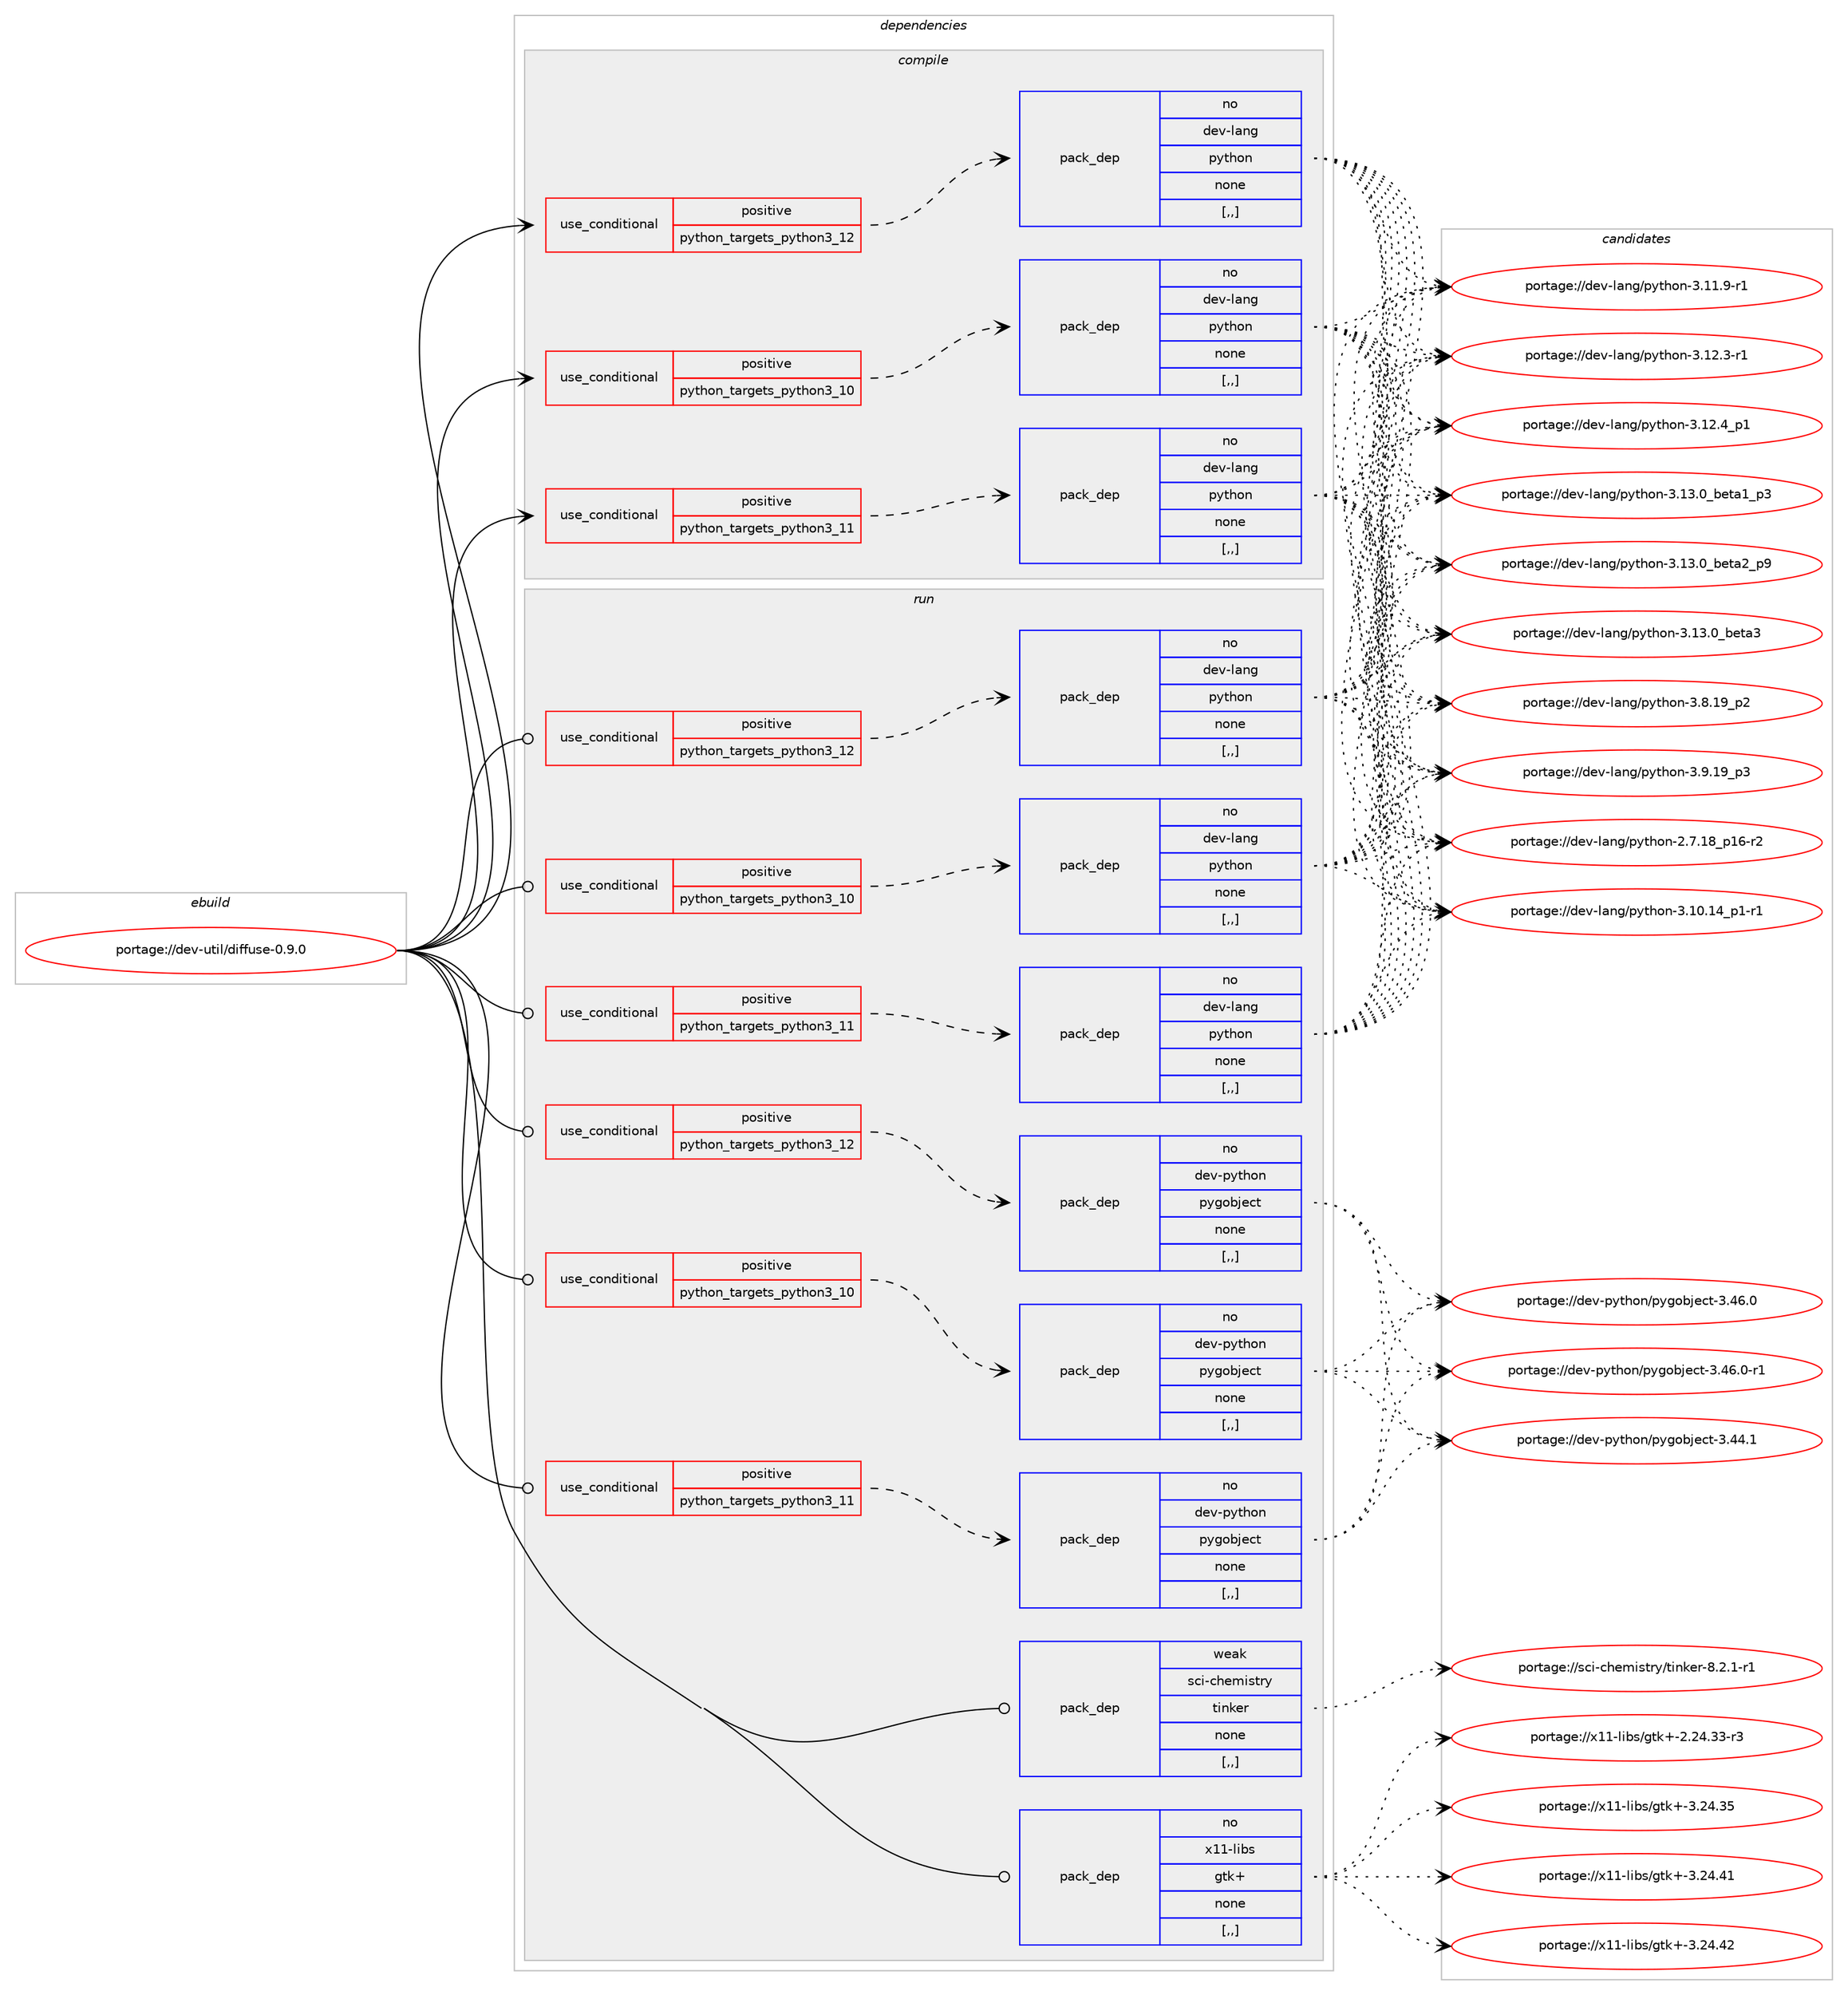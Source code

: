 digraph prolog {

# *************
# Graph options
# *************

newrank=true;
concentrate=true;
compound=true;
graph [rankdir=LR,fontname=Helvetica,fontsize=10,ranksep=1.5];#, ranksep=2.5, nodesep=0.2];
edge  [arrowhead=vee];
node  [fontname=Helvetica,fontsize=10];

# **********
# The ebuild
# **********

subgraph cluster_leftcol {
color=gray;
rank=same;
label=<<i>ebuild</i>>;
id [label="portage://dev-util/diffuse-0.9.0", color=red, width=4, href="../dev-util/diffuse-0.9.0.svg"];
}

# ****************
# The dependencies
# ****************

subgraph cluster_midcol {
color=gray;
label=<<i>dependencies</i>>;
subgraph cluster_compile {
fillcolor="#eeeeee";
style=filled;
label=<<i>compile</i>>;
subgraph cond58969 {
dependency209900 [label=<<TABLE BORDER="0" CELLBORDER="1" CELLSPACING="0" CELLPADDING="4"><TR><TD ROWSPAN="3" CELLPADDING="10">use_conditional</TD></TR><TR><TD>positive</TD></TR><TR><TD>python_targets_python3_10</TD></TR></TABLE>>, shape=none, color=red];
subgraph pack149542 {
dependency209901 [label=<<TABLE BORDER="0" CELLBORDER="1" CELLSPACING="0" CELLPADDING="4" WIDTH="220"><TR><TD ROWSPAN="6" CELLPADDING="30">pack_dep</TD></TR><TR><TD WIDTH="110">no</TD></TR><TR><TD>dev-lang</TD></TR><TR><TD>python</TD></TR><TR><TD>none</TD></TR><TR><TD>[,,]</TD></TR></TABLE>>, shape=none, color=blue];
}
dependency209900:e -> dependency209901:w [weight=20,style="dashed",arrowhead="vee"];
}
id:e -> dependency209900:w [weight=20,style="solid",arrowhead="vee"];
subgraph cond58970 {
dependency209902 [label=<<TABLE BORDER="0" CELLBORDER="1" CELLSPACING="0" CELLPADDING="4"><TR><TD ROWSPAN="3" CELLPADDING="10">use_conditional</TD></TR><TR><TD>positive</TD></TR><TR><TD>python_targets_python3_11</TD></TR></TABLE>>, shape=none, color=red];
subgraph pack149543 {
dependency209903 [label=<<TABLE BORDER="0" CELLBORDER="1" CELLSPACING="0" CELLPADDING="4" WIDTH="220"><TR><TD ROWSPAN="6" CELLPADDING="30">pack_dep</TD></TR><TR><TD WIDTH="110">no</TD></TR><TR><TD>dev-lang</TD></TR><TR><TD>python</TD></TR><TR><TD>none</TD></TR><TR><TD>[,,]</TD></TR></TABLE>>, shape=none, color=blue];
}
dependency209902:e -> dependency209903:w [weight=20,style="dashed",arrowhead="vee"];
}
id:e -> dependency209902:w [weight=20,style="solid",arrowhead="vee"];
subgraph cond58971 {
dependency209904 [label=<<TABLE BORDER="0" CELLBORDER="1" CELLSPACING="0" CELLPADDING="4"><TR><TD ROWSPAN="3" CELLPADDING="10">use_conditional</TD></TR><TR><TD>positive</TD></TR><TR><TD>python_targets_python3_12</TD></TR></TABLE>>, shape=none, color=red];
subgraph pack149544 {
dependency209905 [label=<<TABLE BORDER="0" CELLBORDER="1" CELLSPACING="0" CELLPADDING="4" WIDTH="220"><TR><TD ROWSPAN="6" CELLPADDING="30">pack_dep</TD></TR><TR><TD WIDTH="110">no</TD></TR><TR><TD>dev-lang</TD></TR><TR><TD>python</TD></TR><TR><TD>none</TD></TR><TR><TD>[,,]</TD></TR></TABLE>>, shape=none, color=blue];
}
dependency209904:e -> dependency209905:w [weight=20,style="dashed",arrowhead="vee"];
}
id:e -> dependency209904:w [weight=20,style="solid",arrowhead="vee"];
}
subgraph cluster_compileandrun {
fillcolor="#eeeeee";
style=filled;
label=<<i>compile and run</i>>;
}
subgraph cluster_run {
fillcolor="#eeeeee";
style=filled;
label=<<i>run</i>>;
subgraph cond58972 {
dependency209906 [label=<<TABLE BORDER="0" CELLBORDER="1" CELLSPACING="0" CELLPADDING="4"><TR><TD ROWSPAN="3" CELLPADDING="10">use_conditional</TD></TR><TR><TD>positive</TD></TR><TR><TD>python_targets_python3_10</TD></TR></TABLE>>, shape=none, color=red];
subgraph pack149545 {
dependency209907 [label=<<TABLE BORDER="0" CELLBORDER="1" CELLSPACING="0" CELLPADDING="4" WIDTH="220"><TR><TD ROWSPAN="6" CELLPADDING="30">pack_dep</TD></TR><TR><TD WIDTH="110">no</TD></TR><TR><TD>dev-lang</TD></TR><TR><TD>python</TD></TR><TR><TD>none</TD></TR><TR><TD>[,,]</TD></TR></TABLE>>, shape=none, color=blue];
}
dependency209906:e -> dependency209907:w [weight=20,style="dashed",arrowhead="vee"];
}
id:e -> dependency209906:w [weight=20,style="solid",arrowhead="odot"];
subgraph cond58973 {
dependency209908 [label=<<TABLE BORDER="0" CELLBORDER="1" CELLSPACING="0" CELLPADDING="4"><TR><TD ROWSPAN="3" CELLPADDING="10">use_conditional</TD></TR><TR><TD>positive</TD></TR><TR><TD>python_targets_python3_10</TD></TR></TABLE>>, shape=none, color=red];
subgraph pack149546 {
dependency209909 [label=<<TABLE BORDER="0" CELLBORDER="1" CELLSPACING="0" CELLPADDING="4" WIDTH="220"><TR><TD ROWSPAN="6" CELLPADDING="30">pack_dep</TD></TR><TR><TD WIDTH="110">no</TD></TR><TR><TD>dev-python</TD></TR><TR><TD>pygobject</TD></TR><TR><TD>none</TD></TR><TR><TD>[,,]</TD></TR></TABLE>>, shape=none, color=blue];
}
dependency209908:e -> dependency209909:w [weight=20,style="dashed",arrowhead="vee"];
}
id:e -> dependency209908:w [weight=20,style="solid",arrowhead="odot"];
subgraph cond58974 {
dependency209910 [label=<<TABLE BORDER="0" CELLBORDER="1" CELLSPACING="0" CELLPADDING="4"><TR><TD ROWSPAN="3" CELLPADDING="10">use_conditional</TD></TR><TR><TD>positive</TD></TR><TR><TD>python_targets_python3_11</TD></TR></TABLE>>, shape=none, color=red];
subgraph pack149547 {
dependency209911 [label=<<TABLE BORDER="0" CELLBORDER="1" CELLSPACING="0" CELLPADDING="4" WIDTH="220"><TR><TD ROWSPAN="6" CELLPADDING="30">pack_dep</TD></TR><TR><TD WIDTH="110">no</TD></TR><TR><TD>dev-lang</TD></TR><TR><TD>python</TD></TR><TR><TD>none</TD></TR><TR><TD>[,,]</TD></TR></TABLE>>, shape=none, color=blue];
}
dependency209910:e -> dependency209911:w [weight=20,style="dashed",arrowhead="vee"];
}
id:e -> dependency209910:w [weight=20,style="solid",arrowhead="odot"];
subgraph cond58975 {
dependency209912 [label=<<TABLE BORDER="0" CELLBORDER="1" CELLSPACING="0" CELLPADDING="4"><TR><TD ROWSPAN="3" CELLPADDING="10">use_conditional</TD></TR><TR><TD>positive</TD></TR><TR><TD>python_targets_python3_11</TD></TR></TABLE>>, shape=none, color=red];
subgraph pack149548 {
dependency209913 [label=<<TABLE BORDER="0" CELLBORDER="1" CELLSPACING="0" CELLPADDING="4" WIDTH="220"><TR><TD ROWSPAN="6" CELLPADDING="30">pack_dep</TD></TR><TR><TD WIDTH="110">no</TD></TR><TR><TD>dev-python</TD></TR><TR><TD>pygobject</TD></TR><TR><TD>none</TD></TR><TR><TD>[,,]</TD></TR></TABLE>>, shape=none, color=blue];
}
dependency209912:e -> dependency209913:w [weight=20,style="dashed",arrowhead="vee"];
}
id:e -> dependency209912:w [weight=20,style="solid",arrowhead="odot"];
subgraph cond58976 {
dependency209914 [label=<<TABLE BORDER="0" CELLBORDER="1" CELLSPACING="0" CELLPADDING="4"><TR><TD ROWSPAN="3" CELLPADDING="10">use_conditional</TD></TR><TR><TD>positive</TD></TR><TR><TD>python_targets_python3_12</TD></TR></TABLE>>, shape=none, color=red];
subgraph pack149549 {
dependency209915 [label=<<TABLE BORDER="0" CELLBORDER="1" CELLSPACING="0" CELLPADDING="4" WIDTH="220"><TR><TD ROWSPAN="6" CELLPADDING="30">pack_dep</TD></TR><TR><TD WIDTH="110">no</TD></TR><TR><TD>dev-lang</TD></TR><TR><TD>python</TD></TR><TR><TD>none</TD></TR><TR><TD>[,,]</TD></TR></TABLE>>, shape=none, color=blue];
}
dependency209914:e -> dependency209915:w [weight=20,style="dashed",arrowhead="vee"];
}
id:e -> dependency209914:w [weight=20,style="solid",arrowhead="odot"];
subgraph cond58977 {
dependency209916 [label=<<TABLE BORDER="0" CELLBORDER="1" CELLSPACING="0" CELLPADDING="4"><TR><TD ROWSPAN="3" CELLPADDING="10">use_conditional</TD></TR><TR><TD>positive</TD></TR><TR><TD>python_targets_python3_12</TD></TR></TABLE>>, shape=none, color=red];
subgraph pack149550 {
dependency209917 [label=<<TABLE BORDER="0" CELLBORDER="1" CELLSPACING="0" CELLPADDING="4" WIDTH="220"><TR><TD ROWSPAN="6" CELLPADDING="30">pack_dep</TD></TR><TR><TD WIDTH="110">no</TD></TR><TR><TD>dev-python</TD></TR><TR><TD>pygobject</TD></TR><TR><TD>none</TD></TR><TR><TD>[,,]</TD></TR></TABLE>>, shape=none, color=blue];
}
dependency209916:e -> dependency209917:w [weight=20,style="dashed",arrowhead="vee"];
}
id:e -> dependency209916:w [weight=20,style="solid",arrowhead="odot"];
subgraph pack149551 {
dependency209918 [label=<<TABLE BORDER="0" CELLBORDER="1" CELLSPACING="0" CELLPADDING="4" WIDTH="220"><TR><TD ROWSPAN="6" CELLPADDING="30">pack_dep</TD></TR><TR><TD WIDTH="110">no</TD></TR><TR><TD>x11-libs</TD></TR><TR><TD>gtk+</TD></TR><TR><TD>none</TD></TR><TR><TD>[,,]</TD></TR></TABLE>>, shape=none, color=blue];
}
id:e -> dependency209918:w [weight=20,style="solid",arrowhead="odot"];
subgraph pack149552 {
dependency209919 [label=<<TABLE BORDER="0" CELLBORDER="1" CELLSPACING="0" CELLPADDING="4" WIDTH="220"><TR><TD ROWSPAN="6" CELLPADDING="30">pack_dep</TD></TR><TR><TD WIDTH="110">weak</TD></TR><TR><TD>sci-chemistry</TD></TR><TR><TD>tinker</TD></TR><TR><TD>none</TD></TR><TR><TD>[,,]</TD></TR></TABLE>>, shape=none, color=blue];
}
id:e -> dependency209919:w [weight=20,style="solid",arrowhead="odot"];
}
}

# **************
# The candidates
# **************

subgraph cluster_choices {
rank=same;
color=gray;
label=<<i>candidates</i>>;

subgraph choice149542 {
color=black;
nodesep=1;
choice100101118451089711010347112121116104111110455046554649569511249544511450 [label="portage://dev-lang/python-2.7.18_p16-r2", color=red, width=4,href="../dev-lang/python-2.7.18_p16-r2.svg"];
choice100101118451089711010347112121116104111110455146494846495295112494511449 [label="portage://dev-lang/python-3.10.14_p1-r1", color=red, width=4,href="../dev-lang/python-3.10.14_p1-r1.svg"];
choice100101118451089711010347112121116104111110455146494946574511449 [label="portage://dev-lang/python-3.11.9-r1", color=red, width=4,href="../dev-lang/python-3.11.9-r1.svg"];
choice100101118451089711010347112121116104111110455146495046514511449 [label="portage://dev-lang/python-3.12.3-r1", color=red, width=4,href="../dev-lang/python-3.12.3-r1.svg"];
choice100101118451089711010347112121116104111110455146495046529511249 [label="portage://dev-lang/python-3.12.4_p1", color=red, width=4,href="../dev-lang/python-3.12.4_p1.svg"];
choice10010111845108971101034711212111610411111045514649514648959810111697499511251 [label="portage://dev-lang/python-3.13.0_beta1_p3", color=red, width=4,href="../dev-lang/python-3.13.0_beta1_p3.svg"];
choice10010111845108971101034711212111610411111045514649514648959810111697509511257 [label="portage://dev-lang/python-3.13.0_beta2_p9", color=red, width=4,href="../dev-lang/python-3.13.0_beta2_p9.svg"];
choice1001011184510897110103471121211161041111104551464951464895981011169751 [label="portage://dev-lang/python-3.13.0_beta3", color=red, width=4,href="../dev-lang/python-3.13.0_beta3.svg"];
choice100101118451089711010347112121116104111110455146564649579511250 [label="portage://dev-lang/python-3.8.19_p2", color=red, width=4,href="../dev-lang/python-3.8.19_p2.svg"];
choice100101118451089711010347112121116104111110455146574649579511251 [label="portage://dev-lang/python-3.9.19_p3", color=red, width=4,href="../dev-lang/python-3.9.19_p3.svg"];
dependency209901:e -> choice100101118451089711010347112121116104111110455046554649569511249544511450:w [style=dotted,weight="100"];
dependency209901:e -> choice100101118451089711010347112121116104111110455146494846495295112494511449:w [style=dotted,weight="100"];
dependency209901:e -> choice100101118451089711010347112121116104111110455146494946574511449:w [style=dotted,weight="100"];
dependency209901:e -> choice100101118451089711010347112121116104111110455146495046514511449:w [style=dotted,weight="100"];
dependency209901:e -> choice100101118451089711010347112121116104111110455146495046529511249:w [style=dotted,weight="100"];
dependency209901:e -> choice10010111845108971101034711212111610411111045514649514648959810111697499511251:w [style=dotted,weight="100"];
dependency209901:e -> choice10010111845108971101034711212111610411111045514649514648959810111697509511257:w [style=dotted,weight="100"];
dependency209901:e -> choice1001011184510897110103471121211161041111104551464951464895981011169751:w [style=dotted,weight="100"];
dependency209901:e -> choice100101118451089711010347112121116104111110455146564649579511250:w [style=dotted,weight="100"];
dependency209901:e -> choice100101118451089711010347112121116104111110455146574649579511251:w [style=dotted,weight="100"];
}
subgraph choice149543 {
color=black;
nodesep=1;
choice100101118451089711010347112121116104111110455046554649569511249544511450 [label="portage://dev-lang/python-2.7.18_p16-r2", color=red, width=4,href="../dev-lang/python-2.7.18_p16-r2.svg"];
choice100101118451089711010347112121116104111110455146494846495295112494511449 [label="portage://dev-lang/python-3.10.14_p1-r1", color=red, width=4,href="../dev-lang/python-3.10.14_p1-r1.svg"];
choice100101118451089711010347112121116104111110455146494946574511449 [label="portage://dev-lang/python-3.11.9-r1", color=red, width=4,href="../dev-lang/python-3.11.9-r1.svg"];
choice100101118451089711010347112121116104111110455146495046514511449 [label="portage://dev-lang/python-3.12.3-r1", color=red, width=4,href="../dev-lang/python-3.12.3-r1.svg"];
choice100101118451089711010347112121116104111110455146495046529511249 [label="portage://dev-lang/python-3.12.4_p1", color=red, width=4,href="../dev-lang/python-3.12.4_p1.svg"];
choice10010111845108971101034711212111610411111045514649514648959810111697499511251 [label="portage://dev-lang/python-3.13.0_beta1_p3", color=red, width=4,href="../dev-lang/python-3.13.0_beta1_p3.svg"];
choice10010111845108971101034711212111610411111045514649514648959810111697509511257 [label="portage://dev-lang/python-3.13.0_beta2_p9", color=red, width=4,href="../dev-lang/python-3.13.0_beta2_p9.svg"];
choice1001011184510897110103471121211161041111104551464951464895981011169751 [label="portage://dev-lang/python-3.13.0_beta3", color=red, width=4,href="../dev-lang/python-3.13.0_beta3.svg"];
choice100101118451089711010347112121116104111110455146564649579511250 [label="portage://dev-lang/python-3.8.19_p2", color=red, width=4,href="../dev-lang/python-3.8.19_p2.svg"];
choice100101118451089711010347112121116104111110455146574649579511251 [label="portage://dev-lang/python-3.9.19_p3", color=red, width=4,href="../dev-lang/python-3.9.19_p3.svg"];
dependency209903:e -> choice100101118451089711010347112121116104111110455046554649569511249544511450:w [style=dotted,weight="100"];
dependency209903:e -> choice100101118451089711010347112121116104111110455146494846495295112494511449:w [style=dotted,weight="100"];
dependency209903:e -> choice100101118451089711010347112121116104111110455146494946574511449:w [style=dotted,weight="100"];
dependency209903:e -> choice100101118451089711010347112121116104111110455146495046514511449:w [style=dotted,weight="100"];
dependency209903:e -> choice100101118451089711010347112121116104111110455146495046529511249:w [style=dotted,weight="100"];
dependency209903:e -> choice10010111845108971101034711212111610411111045514649514648959810111697499511251:w [style=dotted,weight="100"];
dependency209903:e -> choice10010111845108971101034711212111610411111045514649514648959810111697509511257:w [style=dotted,weight="100"];
dependency209903:e -> choice1001011184510897110103471121211161041111104551464951464895981011169751:w [style=dotted,weight="100"];
dependency209903:e -> choice100101118451089711010347112121116104111110455146564649579511250:w [style=dotted,weight="100"];
dependency209903:e -> choice100101118451089711010347112121116104111110455146574649579511251:w [style=dotted,weight="100"];
}
subgraph choice149544 {
color=black;
nodesep=1;
choice100101118451089711010347112121116104111110455046554649569511249544511450 [label="portage://dev-lang/python-2.7.18_p16-r2", color=red, width=4,href="../dev-lang/python-2.7.18_p16-r2.svg"];
choice100101118451089711010347112121116104111110455146494846495295112494511449 [label="portage://dev-lang/python-3.10.14_p1-r1", color=red, width=4,href="../dev-lang/python-3.10.14_p1-r1.svg"];
choice100101118451089711010347112121116104111110455146494946574511449 [label="portage://dev-lang/python-3.11.9-r1", color=red, width=4,href="../dev-lang/python-3.11.9-r1.svg"];
choice100101118451089711010347112121116104111110455146495046514511449 [label="portage://dev-lang/python-3.12.3-r1", color=red, width=4,href="../dev-lang/python-3.12.3-r1.svg"];
choice100101118451089711010347112121116104111110455146495046529511249 [label="portage://dev-lang/python-3.12.4_p1", color=red, width=4,href="../dev-lang/python-3.12.4_p1.svg"];
choice10010111845108971101034711212111610411111045514649514648959810111697499511251 [label="portage://dev-lang/python-3.13.0_beta1_p3", color=red, width=4,href="../dev-lang/python-3.13.0_beta1_p3.svg"];
choice10010111845108971101034711212111610411111045514649514648959810111697509511257 [label="portage://dev-lang/python-3.13.0_beta2_p9", color=red, width=4,href="../dev-lang/python-3.13.0_beta2_p9.svg"];
choice1001011184510897110103471121211161041111104551464951464895981011169751 [label="portage://dev-lang/python-3.13.0_beta3", color=red, width=4,href="../dev-lang/python-3.13.0_beta3.svg"];
choice100101118451089711010347112121116104111110455146564649579511250 [label="portage://dev-lang/python-3.8.19_p2", color=red, width=4,href="../dev-lang/python-3.8.19_p2.svg"];
choice100101118451089711010347112121116104111110455146574649579511251 [label="portage://dev-lang/python-3.9.19_p3", color=red, width=4,href="../dev-lang/python-3.9.19_p3.svg"];
dependency209905:e -> choice100101118451089711010347112121116104111110455046554649569511249544511450:w [style=dotted,weight="100"];
dependency209905:e -> choice100101118451089711010347112121116104111110455146494846495295112494511449:w [style=dotted,weight="100"];
dependency209905:e -> choice100101118451089711010347112121116104111110455146494946574511449:w [style=dotted,weight="100"];
dependency209905:e -> choice100101118451089711010347112121116104111110455146495046514511449:w [style=dotted,weight="100"];
dependency209905:e -> choice100101118451089711010347112121116104111110455146495046529511249:w [style=dotted,weight="100"];
dependency209905:e -> choice10010111845108971101034711212111610411111045514649514648959810111697499511251:w [style=dotted,weight="100"];
dependency209905:e -> choice10010111845108971101034711212111610411111045514649514648959810111697509511257:w [style=dotted,weight="100"];
dependency209905:e -> choice1001011184510897110103471121211161041111104551464951464895981011169751:w [style=dotted,weight="100"];
dependency209905:e -> choice100101118451089711010347112121116104111110455146564649579511250:w [style=dotted,weight="100"];
dependency209905:e -> choice100101118451089711010347112121116104111110455146574649579511251:w [style=dotted,weight="100"];
}
subgraph choice149545 {
color=black;
nodesep=1;
choice100101118451089711010347112121116104111110455046554649569511249544511450 [label="portage://dev-lang/python-2.7.18_p16-r2", color=red, width=4,href="../dev-lang/python-2.7.18_p16-r2.svg"];
choice100101118451089711010347112121116104111110455146494846495295112494511449 [label="portage://dev-lang/python-3.10.14_p1-r1", color=red, width=4,href="../dev-lang/python-3.10.14_p1-r1.svg"];
choice100101118451089711010347112121116104111110455146494946574511449 [label="portage://dev-lang/python-3.11.9-r1", color=red, width=4,href="../dev-lang/python-3.11.9-r1.svg"];
choice100101118451089711010347112121116104111110455146495046514511449 [label="portage://dev-lang/python-3.12.3-r1", color=red, width=4,href="../dev-lang/python-3.12.3-r1.svg"];
choice100101118451089711010347112121116104111110455146495046529511249 [label="portage://dev-lang/python-3.12.4_p1", color=red, width=4,href="../dev-lang/python-3.12.4_p1.svg"];
choice10010111845108971101034711212111610411111045514649514648959810111697499511251 [label="portage://dev-lang/python-3.13.0_beta1_p3", color=red, width=4,href="../dev-lang/python-3.13.0_beta1_p3.svg"];
choice10010111845108971101034711212111610411111045514649514648959810111697509511257 [label="portage://dev-lang/python-3.13.0_beta2_p9", color=red, width=4,href="../dev-lang/python-3.13.0_beta2_p9.svg"];
choice1001011184510897110103471121211161041111104551464951464895981011169751 [label="portage://dev-lang/python-3.13.0_beta3", color=red, width=4,href="../dev-lang/python-3.13.0_beta3.svg"];
choice100101118451089711010347112121116104111110455146564649579511250 [label="portage://dev-lang/python-3.8.19_p2", color=red, width=4,href="../dev-lang/python-3.8.19_p2.svg"];
choice100101118451089711010347112121116104111110455146574649579511251 [label="portage://dev-lang/python-3.9.19_p3", color=red, width=4,href="../dev-lang/python-3.9.19_p3.svg"];
dependency209907:e -> choice100101118451089711010347112121116104111110455046554649569511249544511450:w [style=dotted,weight="100"];
dependency209907:e -> choice100101118451089711010347112121116104111110455146494846495295112494511449:w [style=dotted,weight="100"];
dependency209907:e -> choice100101118451089711010347112121116104111110455146494946574511449:w [style=dotted,weight="100"];
dependency209907:e -> choice100101118451089711010347112121116104111110455146495046514511449:w [style=dotted,weight="100"];
dependency209907:e -> choice100101118451089711010347112121116104111110455146495046529511249:w [style=dotted,weight="100"];
dependency209907:e -> choice10010111845108971101034711212111610411111045514649514648959810111697499511251:w [style=dotted,weight="100"];
dependency209907:e -> choice10010111845108971101034711212111610411111045514649514648959810111697509511257:w [style=dotted,weight="100"];
dependency209907:e -> choice1001011184510897110103471121211161041111104551464951464895981011169751:w [style=dotted,weight="100"];
dependency209907:e -> choice100101118451089711010347112121116104111110455146564649579511250:w [style=dotted,weight="100"];
dependency209907:e -> choice100101118451089711010347112121116104111110455146574649579511251:w [style=dotted,weight="100"];
}
subgraph choice149546 {
color=black;
nodesep=1;
choice1001011184511212111610411111047112121103111981061019911645514652524649 [label="portage://dev-python/pygobject-3.44.1", color=red, width=4,href="../dev-python/pygobject-3.44.1.svg"];
choice1001011184511212111610411111047112121103111981061019911645514652544648 [label="portage://dev-python/pygobject-3.46.0", color=red, width=4,href="../dev-python/pygobject-3.46.0.svg"];
choice10010111845112121116104111110471121211031119810610199116455146525446484511449 [label="portage://dev-python/pygobject-3.46.0-r1", color=red, width=4,href="../dev-python/pygobject-3.46.0-r1.svg"];
dependency209909:e -> choice1001011184511212111610411111047112121103111981061019911645514652524649:w [style=dotted,weight="100"];
dependency209909:e -> choice1001011184511212111610411111047112121103111981061019911645514652544648:w [style=dotted,weight="100"];
dependency209909:e -> choice10010111845112121116104111110471121211031119810610199116455146525446484511449:w [style=dotted,weight="100"];
}
subgraph choice149547 {
color=black;
nodesep=1;
choice100101118451089711010347112121116104111110455046554649569511249544511450 [label="portage://dev-lang/python-2.7.18_p16-r2", color=red, width=4,href="../dev-lang/python-2.7.18_p16-r2.svg"];
choice100101118451089711010347112121116104111110455146494846495295112494511449 [label="portage://dev-lang/python-3.10.14_p1-r1", color=red, width=4,href="../dev-lang/python-3.10.14_p1-r1.svg"];
choice100101118451089711010347112121116104111110455146494946574511449 [label="portage://dev-lang/python-3.11.9-r1", color=red, width=4,href="../dev-lang/python-3.11.9-r1.svg"];
choice100101118451089711010347112121116104111110455146495046514511449 [label="portage://dev-lang/python-3.12.3-r1", color=red, width=4,href="../dev-lang/python-3.12.3-r1.svg"];
choice100101118451089711010347112121116104111110455146495046529511249 [label="portage://dev-lang/python-3.12.4_p1", color=red, width=4,href="../dev-lang/python-3.12.4_p1.svg"];
choice10010111845108971101034711212111610411111045514649514648959810111697499511251 [label="portage://dev-lang/python-3.13.0_beta1_p3", color=red, width=4,href="../dev-lang/python-3.13.0_beta1_p3.svg"];
choice10010111845108971101034711212111610411111045514649514648959810111697509511257 [label="portage://dev-lang/python-3.13.0_beta2_p9", color=red, width=4,href="../dev-lang/python-3.13.0_beta2_p9.svg"];
choice1001011184510897110103471121211161041111104551464951464895981011169751 [label="portage://dev-lang/python-3.13.0_beta3", color=red, width=4,href="../dev-lang/python-3.13.0_beta3.svg"];
choice100101118451089711010347112121116104111110455146564649579511250 [label="portage://dev-lang/python-3.8.19_p2", color=red, width=4,href="../dev-lang/python-3.8.19_p2.svg"];
choice100101118451089711010347112121116104111110455146574649579511251 [label="portage://dev-lang/python-3.9.19_p3", color=red, width=4,href="../dev-lang/python-3.9.19_p3.svg"];
dependency209911:e -> choice100101118451089711010347112121116104111110455046554649569511249544511450:w [style=dotted,weight="100"];
dependency209911:e -> choice100101118451089711010347112121116104111110455146494846495295112494511449:w [style=dotted,weight="100"];
dependency209911:e -> choice100101118451089711010347112121116104111110455146494946574511449:w [style=dotted,weight="100"];
dependency209911:e -> choice100101118451089711010347112121116104111110455146495046514511449:w [style=dotted,weight="100"];
dependency209911:e -> choice100101118451089711010347112121116104111110455146495046529511249:w [style=dotted,weight="100"];
dependency209911:e -> choice10010111845108971101034711212111610411111045514649514648959810111697499511251:w [style=dotted,weight="100"];
dependency209911:e -> choice10010111845108971101034711212111610411111045514649514648959810111697509511257:w [style=dotted,weight="100"];
dependency209911:e -> choice1001011184510897110103471121211161041111104551464951464895981011169751:w [style=dotted,weight="100"];
dependency209911:e -> choice100101118451089711010347112121116104111110455146564649579511250:w [style=dotted,weight="100"];
dependency209911:e -> choice100101118451089711010347112121116104111110455146574649579511251:w [style=dotted,weight="100"];
}
subgraph choice149548 {
color=black;
nodesep=1;
choice1001011184511212111610411111047112121103111981061019911645514652524649 [label="portage://dev-python/pygobject-3.44.1", color=red, width=4,href="../dev-python/pygobject-3.44.1.svg"];
choice1001011184511212111610411111047112121103111981061019911645514652544648 [label="portage://dev-python/pygobject-3.46.0", color=red, width=4,href="../dev-python/pygobject-3.46.0.svg"];
choice10010111845112121116104111110471121211031119810610199116455146525446484511449 [label="portage://dev-python/pygobject-3.46.0-r1", color=red, width=4,href="../dev-python/pygobject-3.46.0-r1.svg"];
dependency209913:e -> choice1001011184511212111610411111047112121103111981061019911645514652524649:w [style=dotted,weight="100"];
dependency209913:e -> choice1001011184511212111610411111047112121103111981061019911645514652544648:w [style=dotted,weight="100"];
dependency209913:e -> choice10010111845112121116104111110471121211031119810610199116455146525446484511449:w [style=dotted,weight="100"];
}
subgraph choice149549 {
color=black;
nodesep=1;
choice100101118451089711010347112121116104111110455046554649569511249544511450 [label="portage://dev-lang/python-2.7.18_p16-r2", color=red, width=4,href="../dev-lang/python-2.7.18_p16-r2.svg"];
choice100101118451089711010347112121116104111110455146494846495295112494511449 [label="portage://dev-lang/python-3.10.14_p1-r1", color=red, width=4,href="../dev-lang/python-3.10.14_p1-r1.svg"];
choice100101118451089711010347112121116104111110455146494946574511449 [label="portage://dev-lang/python-3.11.9-r1", color=red, width=4,href="../dev-lang/python-3.11.9-r1.svg"];
choice100101118451089711010347112121116104111110455146495046514511449 [label="portage://dev-lang/python-3.12.3-r1", color=red, width=4,href="../dev-lang/python-3.12.3-r1.svg"];
choice100101118451089711010347112121116104111110455146495046529511249 [label="portage://dev-lang/python-3.12.4_p1", color=red, width=4,href="../dev-lang/python-3.12.4_p1.svg"];
choice10010111845108971101034711212111610411111045514649514648959810111697499511251 [label="portage://dev-lang/python-3.13.0_beta1_p3", color=red, width=4,href="../dev-lang/python-3.13.0_beta1_p3.svg"];
choice10010111845108971101034711212111610411111045514649514648959810111697509511257 [label="portage://dev-lang/python-3.13.0_beta2_p9", color=red, width=4,href="../dev-lang/python-3.13.0_beta2_p9.svg"];
choice1001011184510897110103471121211161041111104551464951464895981011169751 [label="portage://dev-lang/python-3.13.0_beta3", color=red, width=4,href="../dev-lang/python-3.13.0_beta3.svg"];
choice100101118451089711010347112121116104111110455146564649579511250 [label="portage://dev-lang/python-3.8.19_p2", color=red, width=4,href="../dev-lang/python-3.8.19_p2.svg"];
choice100101118451089711010347112121116104111110455146574649579511251 [label="portage://dev-lang/python-3.9.19_p3", color=red, width=4,href="../dev-lang/python-3.9.19_p3.svg"];
dependency209915:e -> choice100101118451089711010347112121116104111110455046554649569511249544511450:w [style=dotted,weight="100"];
dependency209915:e -> choice100101118451089711010347112121116104111110455146494846495295112494511449:w [style=dotted,weight="100"];
dependency209915:e -> choice100101118451089711010347112121116104111110455146494946574511449:w [style=dotted,weight="100"];
dependency209915:e -> choice100101118451089711010347112121116104111110455146495046514511449:w [style=dotted,weight="100"];
dependency209915:e -> choice100101118451089711010347112121116104111110455146495046529511249:w [style=dotted,weight="100"];
dependency209915:e -> choice10010111845108971101034711212111610411111045514649514648959810111697499511251:w [style=dotted,weight="100"];
dependency209915:e -> choice10010111845108971101034711212111610411111045514649514648959810111697509511257:w [style=dotted,weight="100"];
dependency209915:e -> choice1001011184510897110103471121211161041111104551464951464895981011169751:w [style=dotted,weight="100"];
dependency209915:e -> choice100101118451089711010347112121116104111110455146564649579511250:w [style=dotted,weight="100"];
dependency209915:e -> choice100101118451089711010347112121116104111110455146574649579511251:w [style=dotted,weight="100"];
}
subgraph choice149550 {
color=black;
nodesep=1;
choice1001011184511212111610411111047112121103111981061019911645514652524649 [label="portage://dev-python/pygobject-3.44.1", color=red, width=4,href="../dev-python/pygobject-3.44.1.svg"];
choice1001011184511212111610411111047112121103111981061019911645514652544648 [label="portage://dev-python/pygobject-3.46.0", color=red, width=4,href="../dev-python/pygobject-3.46.0.svg"];
choice10010111845112121116104111110471121211031119810610199116455146525446484511449 [label="portage://dev-python/pygobject-3.46.0-r1", color=red, width=4,href="../dev-python/pygobject-3.46.0-r1.svg"];
dependency209917:e -> choice1001011184511212111610411111047112121103111981061019911645514652524649:w [style=dotted,weight="100"];
dependency209917:e -> choice1001011184511212111610411111047112121103111981061019911645514652544648:w [style=dotted,weight="100"];
dependency209917:e -> choice10010111845112121116104111110471121211031119810610199116455146525446484511449:w [style=dotted,weight="100"];
}
subgraph choice149551 {
color=black;
nodesep=1;
choice12049494510810598115471031161074345504650524651514511451 [label="portage://x11-libs/gtk+-2.24.33-r3", color=red, width=4,href="../x11-libs/gtk+-2.24.33-r3.svg"];
choice1204949451081059811547103116107434551465052465153 [label="portage://x11-libs/gtk+-3.24.35", color=red, width=4,href="../x11-libs/gtk+-3.24.35.svg"];
choice1204949451081059811547103116107434551465052465249 [label="portage://x11-libs/gtk+-3.24.41", color=red, width=4,href="../x11-libs/gtk+-3.24.41.svg"];
choice1204949451081059811547103116107434551465052465250 [label="portage://x11-libs/gtk+-3.24.42", color=red, width=4,href="../x11-libs/gtk+-3.24.42.svg"];
dependency209918:e -> choice12049494510810598115471031161074345504650524651514511451:w [style=dotted,weight="100"];
dependency209918:e -> choice1204949451081059811547103116107434551465052465153:w [style=dotted,weight="100"];
dependency209918:e -> choice1204949451081059811547103116107434551465052465249:w [style=dotted,weight="100"];
dependency209918:e -> choice1204949451081059811547103116107434551465052465250:w [style=dotted,weight="100"];
}
subgraph choice149552 {
color=black;
nodesep=1;
choice115991054599104101109105115116114121471161051101071011144556465046494511449 [label="portage://sci-chemistry/tinker-8.2.1-r1", color=red, width=4,href="../sci-chemistry/tinker-8.2.1-r1.svg"];
dependency209919:e -> choice115991054599104101109105115116114121471161051101071011144556465046494511449:w [style=dotted,weight="100"];
}
}

}
